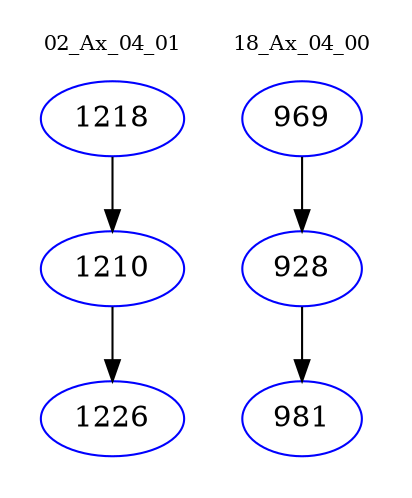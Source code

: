 digraph{
subgraph cluster_0 {
color = white
label = "02_Ax_04_01";
fontsize=10;
T0_1218 [label="1218", color="blue"]
T0_1218 -> T0_1210 [color="black"]
T0_1210 [label="1210", color="blue"]
T0_1210 -> T0_1226 [color="black"]
T0_1226 [label="1226", color="blue"]
}
subgraph cluster_1 {
color = white
label = "18_Ax_04_00";
fontsize=10;
T1_969 [label="969", color="blue"]
T1_969 -> T1_928 [color="black"]
T1_928 [label="928", color="blue"]
T1_928 -> T1_981 [color="black"]
T1_981 [label="981", color="blue"]
}
}
